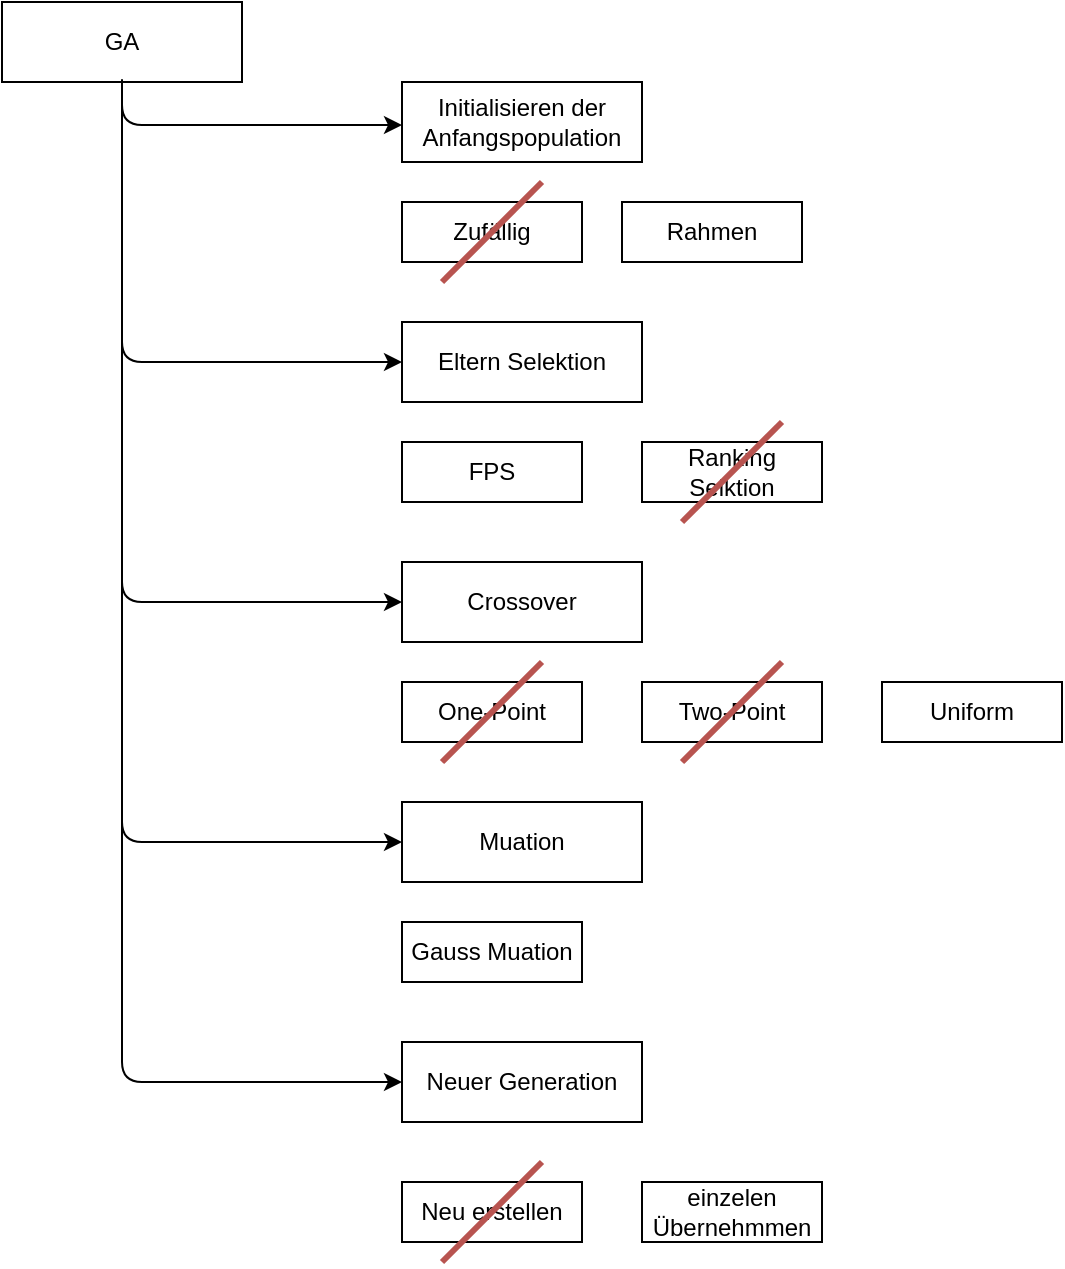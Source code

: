 <mxfile version="12.3.3" type="device" pages="1"><diagram id="kTMBmw8Msw96NBgq2Zqh" name="Page-1"><mxGraphModel dx="971" dy="619" grid="1" gridSize="10" guides="1" tooltips="1" connect="1" arrows="1" fold="1" page="1" pageScale="1" pageWidth="827" pageHeight="1169" math="0" shadow="0"><root><mxCell id="0"/><mxCell id="1" parent="0"/><mxCell id="5bSDC0cMXl1RsAunDIVs-3" value="Eltern Selektion" style="rounded=0;whiteSpace=wrap;html=1;" vertex="1" parent="1"><mxGeometry x="240" y="240" width="120" height="40" as="geometry"/></mxCell><mxCell id="5bSDC0cMXl1RsAunDIVs-4" value="&lt;div&gt;GA&lt;/div&gt;" style="rounded=0;whiteSpace=wrap;html=1;" vertex="1" parent="1"><mxGeometry x="40" y="80" width="120" height="40" as="geometry"/></mxCell><mxCell id="5bSDC0cMXl1RsAunDIVs-6" value="&lt;div&gt;Muation&lt;/div&gt;" style="rounded=0;whiteSpace=wrap;html=1;" vertex="1" parent="1"><mxGeometry x="240" y="480" width="120" height="40" as="geometry"/></mxCell><mxCell id="5bSDC0cMXl1RsAunDIVs-7" value="&lt;div&gt;Crossover&lt;/div&gt;" style="rounded=0;whiteSpace=wrap;html=1;" vertex="1" parent="1"><mxGeometry x="240" y="360" width="120" height="40" as="geometry"/></mxCell><mxCell id="5bSDC0cMXl1RsAunDIVs-8" value="Initialisieren der Anfangspopulation" style="rounded=0;whiteSpace=wrap;html=1;" vertex="1" parent="1"><mxGeometry x="240" y="120" width="120" height="40" as="geometry"/></mxCell><mxCell id="5bSDC0cMXl1RsAunDIVs-9" value="Neuer Generation" style="rounded=0;whiteSpace=wrap;html=1;" vertex="1" parent="1"><mxGeometry x="240" y="600" width="120" height="40" as="geometry"/></mxCell><mxCell id="5bSDC0cMXl1RsAunDIVs-10" value="Rahmen" style="rounded=0;whiteSpace=wrap;html=1;" vertex="1" parent="1"><mxGeometry x="350" y="180" width="90" height="30" as="geometry"/></mxCell><mxCell id="5bSDC0cMXl1RsAunDIVs-11" value="&lt;div&gt;Zufällig&lt;/div&gt;" style="rounded=0;whiteSpace=wrap;html=1;" vertex="1" parent="1"><mxGeometry x="240" y="180" width="90" height="30" as="geometry"/></mxCell><mxCell id="5bSDC0cMXl1RsAunDIVs-13" value="FPS" style="rounded=0;whiteSpace=wrap;html=1;" vertex="1" parent="1"><mxGeometry x="240" y="300" width="90" height="30" as="geometry"/></mxCell><mxCell id="5bSDC0cMXl1RsAunDIVs-14" value="Ranking Selktion" style="rounded=0;whiteSpace=wrap;html=1;" vertex="1" parent="1"><mxGeometry x="360" y="300" width="90" height="30" as="geometry"/></mxCell><mxCell id="5bSDC0cMXl1RsAunDIVs-15" value="One-Point" style="rounded=0;whiteSpace=wrap;html=1;" vertex="1" parent="1"><mxGeometry x="240" y="420" width="90" height="30" as="geometry"/></mxCell><mxCell id="5bSDC0cMXl1RsAunDIVs-16" value="Two-Point" style="rounded=0;whiteSpace=wrap;html=1;" vertex="1" parent="1"><mxGeometry x="360" y="420" width="90" height="30" as="geometry"/></mxCell><mxCell id="5bSDC0cMXl1RsAunDIVs-17" value="Uniform" style="rounded=0;whiteSpace=wrap;html=1;" vertex="1" parent="1"><mxGeometry x="480" y="420" width="90" height="30" as="geometry"/></mxCell><mxCell id="5bSDC0cMXl1RsAunDIVs-18" value="Gauss Muation" style="rounded=0;whiteSpace=wrap;html=1;" vertex="1" parent="1"><mxGeometry x="240" y="540" width="90" height="30" as="geometry"/></mxCell><mxCell id="5bSDC0cMXl1RsAunDIVs-21" value="einzelen Übernehmmen" style="rounded=0;whiteSpace=wrap;html=1;" vertex="1" parent="1"><mxGeometry x="360" y="670" width="90" height="30" as="geometry"/></mxCell><mxCell id="5bSDC0cMXl1RsAunDIVs-22" value="Neu erstellen" style="rounded=0;whiteSpace=wrap;html=1;" vertex="1" parent="1"><mxGeometry x="240" y="670" width="90" height="30" as="geometry"/></mxCell><mxCell id="5bSDC0cMXl1RsAunDIVs-27" value="" style="endArrow=classic;html=1;entryX=0;entryY=0.5;entryDx=0;entryDy=0;" edge="1" parent="1" target="5bSDC0cMXl1RsAunDIVs-7"><mxGeometry width="50" height="50" relative="1" as="geometry"><mxPoint x="100" y="120" as="sourcePoint"/><mxPoint x="170" y="290" as="targetPoint"/><Array as="points"><mxPoint x="100" y="380"/></Array></mxGeometry></mxCell><mxCell id="5bSDC0cMXl1RsAunDIVs-28" value="" style="endArrow=classic;html=1;entryX=0;entryY=0.5;entryDx=0;entryDy=0;" edge="1" parent="1" target="5bSDC0cMXl1RsAunDIVs-3"><mxGeometry width="50" height="50" relative="1" as="geometry"><mxPoint x="100" y="118.621" as="sourcePoint"/><mxPoint x="90" y="720" as="targetPoint"/><Array as="points"><mxPoint x="100" y="260"/></Array></mxGeometry></mxCell><mxCell id="5bSDC0cMXl1RsAunDIVs-29" value="" style="endArrow=classic;html=1;entryX=0;entryY=0.5;entryDx=0;entryDy=0;" edge="1" parent="1"><mxGeometry width="50" height="50" relative="1" as="geometry"><mxPoint x="100" y="120" as="sourcePoint"/><mxPoint x="240" y="141.5" as="targetPoint"/><Array as="points"><mxPoint x="100" y="141.5"/></Array></mxGeometry></mxCell><mxCell id="5bSDC0cMXl1RsAunDIVs-30" value="" style="endArrow=classic;html=1;entryX=0;entryY=0.5;entryDx=0;entryDy=0;" edge="1" parent="1"><mxGeometry width="50" height="50" relative="1" as="geometry"><mxPoint x="100" y="120" as="sourcePoint"/><mxPoint x="240" y="500" as="targetPoint"/><Array as="points"><mxPoint x="100" y="500"/></Array></mxGeometry></mxCell><mxCell id="5bSDC0cMXl1RsAunDIVs-31" value="" style="endArrow=classic;html=1;entryX=0;entryY=0.5;entryDx=0;entryDy=0;exitX=0.5;exitY=1;exitDx=0;exitDy=0;" edge="1" parent="1" source="5bSDC0cMXl1RsAunDIVs-4"><mxGeometry width="50" height="50" relative="1" as="geometry"><mxPoint x="100" y="240" as="sourcePoint"/><mxPoint x="240" y="620" as="targetPoint"/><Array as="points"><mxPoint x="100" y="620"/></Array></mxGeometry></mxCell><mxCell id="5bSDC0cMXl1RsAunDIVs-32" value="" style="endArrow=none;html=1;strokeWidth=3;fillColor=#f8cecc;strokeColor=#b85450;" edge="1" parent="1"><mxGeometry width="50" height="50" relative="1" as="geometry"><mxPoint x="260" y="220" as="sourcePoint"/><mxPoint x="310" y="170" as="targetPoint"/></mxGeometry></mxCell><mxCell id="5bSDC0cMXl1RsAunDIVs-33" value="" style="endArrow=none;html=1;strokeWidth=3;fillColor=#f8cecc;strokeColor=#b85450;" edge="1" parent="1"><mxGeometry width="50" height="50" relative="1" as="geometry"><mxPoint x="380" y="340" as="sourcePoint"/><mxPoint x="430" y="290" as="targetPoint"/></mxGeometry></mxCell><mxCell id="5bSDC0cMXl1RsAunDIVs-34" value="" style="endArrow=none;html=1;strokeWidth=3;fillColor=#f8cecc;strokeColor=#b85450;" edge="1" parent="1"><mxGeometry width="50" height="50" relative="1" as="geometry"><mxPoint x="260" y="460" as="sourcePoint"/><mxPoint x="310" y="410" as="targetPoint"/></mxGeometry></mxCell><mxCell id="5bSDC0cMXl1RsAunDIVs-35" value="" style="endArrow=none;html=1;strokeWidth=3;fillColor=#f8cecc;strokeColor=#b85450;" edge="1" parent="1"><mxGeometry width="50" height="50" relative="1" as="geometry"><mxPoint x="380" y="460" as="sourcePoint"/><mxPoint x="430" y="410" as="targetPoint"/></mxGeometry></mxCell><mxCell id="5bSDC0cMXl1RsAunDIVs-36" value="" style="endArrow=none;html=1;strokeWidth=3;fillColor=#f8cecc;strokeColor=#b85450;" edge="1" parent="1"><mxGeometry width="50" height="50" relative="1" as="geometry"><mxPoint x="260" y="710" as="sourcePoint"/><mxPoint x="310" y="660" as="targetPoint"/></mxGeometry></mxCell></root></mxGraphModel></diagram></mxfile>